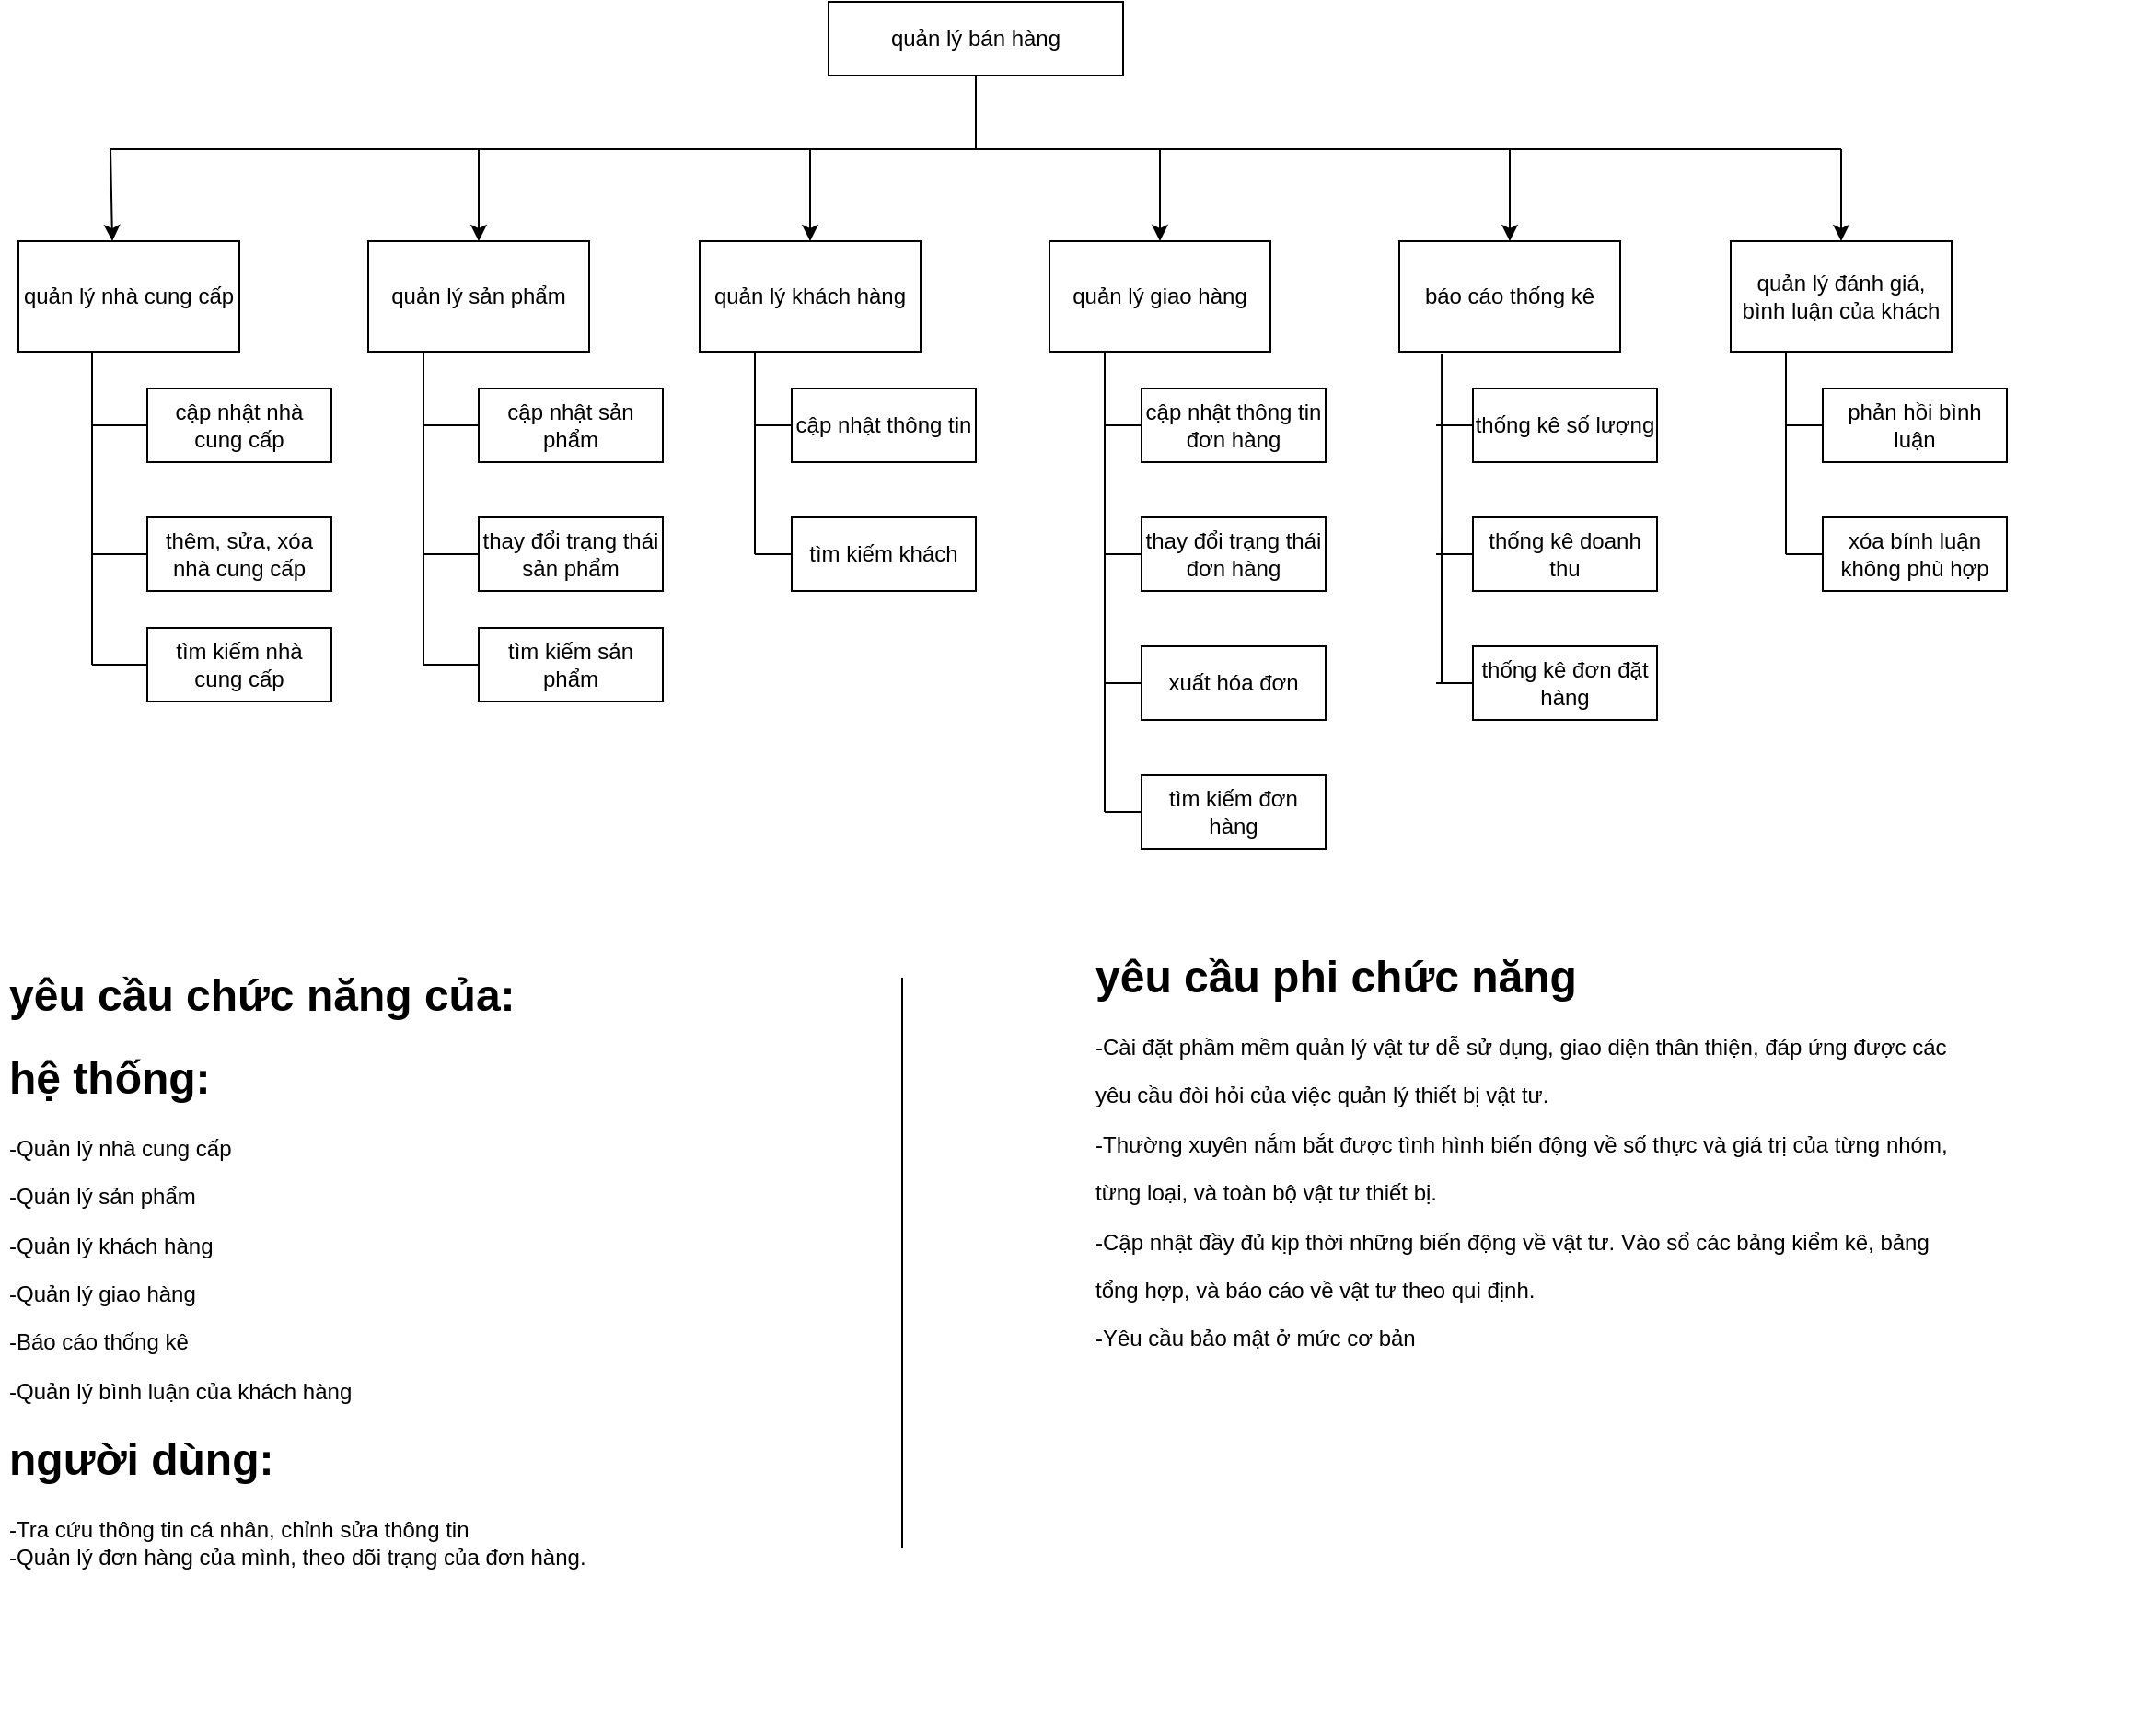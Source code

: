 <mxfile version="13.7.5" type="google"><diagram id="61rkjz9Lp1AConV59vIG" name="Page-1"><mxGraphModel dx="2157" dy="642" grid="1" gridSize="10" guides="1" tooltips="1" connect="1" arrows="1" fold="1" page="1" pageScale="1" pageWidth="827" pageHeight="1169" math="0" shadow="0"><root><mxCell id="0"/><mxCell id="1" parent="0"/><mxCell id="kTmqHJCevsjbYoyHa1JA-1" value="quản lý bán hàng" style="rounded=0;whiteSpace=wrap;html=1;" parent="1" vertex="1"><mxGeometry x="360" y="80" width="160" height="40" as="geometry"/></mxCell><mxCell id="kTmqHJCevsjbYoyHa1JA-2" style="edgeStyle=orthogonalEdgeStyle;rounded=0;orthogonalLoop=1;jettySize=auto;html=1;exitX=0.5;exitY=1;exitDx=0;exitDy=0;" parent="1" source="kTmqHJCevsjbYoyHa1JA-1" target="kTmqHJCevsjbYoyHa1JA-1" edge="1"><mxGeometry relative="1" as="geometry"/></mxCell><mxCell id="kTmqHJCevsjbYoyHa1JA-3" value="quản lý sản phẩm" style="rounded=0;whiteSpace=wrap;html=1;" parent="1" vertex="1"><mxGeometry x="110" y="210" width="120" height="60" as="geometry"/></mxCell><mxCell id="kTmqHJCevsjbYoyHa1JA-4" value="quản lý khách hàng" style="rounded=0;whiteSpace=wrap;html=1;" parent="1" vertex="1"><mxGeometry x="290" y="210" width="120" height="60" as="geometry"/></mxCell><mxCell id="kTmqHJCevsjbYoyHa1JA-5" value="quản lý giao hàng" style="rounded=0;whiteSpace=wrap;html=1;" parent="1" vertex="1"><mxGeometry x="480" y="210" width="120" height="60" as="geometry"/></mxCell><mxCell id="kTmqHJCevsjbYoyHa1JA-6" value="báo cáo thống kê" style="rounded=0;whiteSpace=wrap;html=1;" parent="1" vertex="1"><mxGeometry x="670" y="210" width="120" height="60" as="geometry"/></mxCell><mxCell id="kTmqHJCevsjbYoyHa1JA-7" value="" style="endArrow=none;html=1;" parent="1" edge="1"><mxGeometry width="50" height="50" relative="1" as="geometry"><mxPoint x="-30" y="160" as="sourcePoint"/><mxPoint x="910" y="160" as="targetPoint"/></mxGeometry></mxCell><mxCell id="kTmqHJCevsjbYoyHa1JA-9" value="" style="endArrow=classic;html=1;entryX=0.5;entryY=0;entryDx=0;entryDy=0;" parent="1" target="kTmqHJCevsjbYoyHa1JA-3" edge="1"><mxGeometry width="50" height="50" relative="1" as="geometry"><mxPoint x="170" y="160" as="sourcePoint"/><mxPoint x="440" y="390" as="targetPoint"/></mxGeometry></mxCell><mxCell id="kTmqHJCevsjbYoyHa1JA-10" value="" style="endArrow=classic;html=1;entryX=0.5;entryY=0;entryDx=0;entryDy=0;" parent="1" target="kTmqHJCevsjbYoyHa1JA-4" edge="1"><mxGeometry width="50" height="50" relative="1" as="geometry"><mxPoint x="350" y="160" as="sourcePoint"/><mxPoint x="440" y="390" as="targetPoint"/></mxGeometry></mxCell><mxCell id="kTmqHJCevsjbYoyHa1JA-11" value="" style="endArrow=classic;html=1;entryX=0.5;entryY=0;entryDx=0;entryDy=0;" parent="1" target="kTmqHJCevsjbYoyHa1JA-5" edge="1"><mxGeometry width="50" height="50" relative="1" as="geometry"><mxPoint x="540" y="160" as="sourcePoint"/><mxPoint x="550" y="210" as="targetPoint"/></mxGeometry></mxCell><mxCell id="kTmqHJCevsjbYoyHa1JA-12" value="" style="endArrow=classic;html=1;entryX=0.5;entryY=0;entryDx=0;entryDy=0;" parent="1" target="kTmqHJCevsjbYoyHa1JA-6" edge="1"><mxGeometry width="50" height="50" relative="1" as="geometry"><mxPoint x="730" y="160" as="sourcePoint"/><mxPoint x="440" y="390" as="targetPoint"/></mxGeometry></mxCell><mxCell id="kTmqHJCevsjbYoyHa1JA-13" value="" style="endArrow=none;html=1;" parent="1" edge="1"><mxGeometry width="50" height="50" relative="1" as="geometry"><mxPoint x="440" y="120" as="sourcePoint"/><mxPoint x="440" y="160" as="targetPoint"/></mxGeometry></mxCell><mxCell id="kTmqHJCevsjbYoyHa1JA-17" value="cập nhật thông tin" style="rounded=0;whiteSpace=wrap;html=1;" parent="1" vertex="1"><mxGeometry x="340" y="290" width="100" height="40" as="geometry"/></mxCell><mxCell id="kTmqHJCevsjbYoyHa1JA-18" value="cập nhật sản phẩm" style="rounded=0;whiteSpace=wrap;html=1;" parent="1" vertex="1"><mxGeometry x="170" y="290" width="100" height="40" as="geometry"/></mxCell><mxCell id="kTmqHJCevsjbYoyHa1JA-22" value="cập nhật thông tin đơn hàng" style="rounded=0;whiteSpace=wrap;html=1;" parent="1" vertex="1"><mxGeometry x="530" y="290" width="100" height="40" as="geometry"/></mxCell><mxCell id="kTmqHJCevsjbYoyHa1JA-23" value="thay đổi trạng thái đơn hàng" style="rounded=0;whiteSpace=wrap;html=1;" parent="1" vertex="1"><mxGeometry x="530" y="360" width="100" height="40" as="geometry"/></mxCell><mxCell id="kTmqHJCevsjbYoyHa1JA-26" value="thống kê số lượng" style="rounded=0;whiteSpace=wrap;html=1;" parent="1" vertex="1"><mxGeometry x="710" y="290" width="100" height="40" as="geometry"/></mxCell><mxCell id="kTmqHJCevsjbYoyHa1JA-27" value="thống kê doanh thu" style="rounded=0;whiteSpace=wrap;html=1;" parent="1" vertex="1"><mxGeometry x="710" y="360" width="100" height="40" as="geometry"/></mxCell><mxCell id="kTmqHJCevsjbYoyHa1JA-28" value="thống kê đơn đặt hàng" style="rounded=0;whiteSpace=wrap;html=1;" parent="1" vertex="1"><mxGeometry x="710" y="430" width="100" height="40" as="geometry"/></mxCell><mxCell id="kTmqHJCevsjbYoyHa1JA-30" value="" style="endArrow=none;html=1;exitX=0.25;exitY=1;exitDx=0;exitDy=0;" parent="1" source="kTmqHJCevsjbYoyHa1JA-4" edge="1"><mxGeometry width="50" height="50" relative="1" as="geometry"><mxPoint x="400" y="430" as="sourcePoint"/><mxPoint x="320" y="380" as="targetPoint"/></mxGeometry></mxCell><mxCell id="kTmqHJCevsjbYoyHa1JA-31" value="" style="endArrow=none;html=1;exitX=0.25;exitY=1;exitDx=0;exitDy=0;" parent="1" source="kTmqHJCevsjbYoyHa1JA-3" edge="1"><mxGeometry width="50" height="50" relative="1" as="geometry"><mxPoint x="400" y="430" as="sourcePoint"/><mxPoint x="140" y="440" as="targetPoint"/></mxGeometry></mxCell><mxCell id="kTmqHJCevsjbYoyHa1JA-32" value="" style="endArrow=none;html=1;exitX=0.25;exitY=1;exitDx=0;exitDy=0;" parent="1" source="kTmqHJCevsjbYoyHa1JA-5" edge="1"><mxGeometry width="50" height="50" relative="1" as="geometry"><mxPoint x="400" y="430" as="sourcePoint"/><mxPoint x="510" y="520" as="targetPoint"/></mxGeometry></mxCell><mxCell id="kTmqHJCevsjbYoyHa1JA-34" value="" style="endArrow=none;html=1;entryX=0.192;entryY=1.017;entryDx=0;entryDy=0;entryPerimeter=0;" parent="1" target="kTmqHJCevsjbYoyHa1JA-6" edge="1"><mxGeometry width="50" height="50" relative="1" as="geometry"><mxPoint x="693" y="450" as="sourcePoint"/><mxPoint x="450" y="380" as="targetPoint"/></mxGeometry></mxCell><mxCell id="kTmqHJCevsjbYoyHa1JA-35" value="" style="endArrow=none;html=1;exitX=0;exitY=0.5;exitDx=0;exitDy=0;" parent="1" source="kTmqHJCevsjbYoyHa1JA-26" edge="1"><mxGeometry width="50" height="50" relative="1" as="geometry"><mxPoint x="400" y="400" as="sourcePoint"/><mxPoint x="690" y="310" as="targetPoint"/></mxGeometry></mxCell><mxCell id="kTmqHJCevsjbYoyHa1JA-37" value="" style="endArrow=none;html=1;exitX=0;exitY=0.5;exitDx=0;exitDy=0;" parent="1" source="kTmqHJCevsjbYoyHa1JA-28" edge="1"><mxGeometry width="50" height="50" relative="1" as="geometry"><mxPoint x="700" y="550" as="sourcePoint"/><mxPoint x="690" y="450" as="targetPoint"/></mxGeometry></mxCell><mxCell id="kTmqHJCevsjbYoyHa1JA-38" value="" style="endArrow=none;html=1;exitX=0;exitY=0.5;exitDx=0;exitDy=0;" parent="1" source="kTmqHJCevsjbYoyHa1JA-27" edge="1"><mxGeometry width="50" height="50" relative="1" as="geometry"><mxPoint x="690" y="580" as="sourcePoint"/><mxPoint x="690" y="380" as="targetPoint"/></mxGeometry></mxCell><mxCell id="kTmqHJCevsjbYoyHa1JA-41" value="" style="endArrow=none;html=1;entryX=0;entryY=0.5;entryDx=0;entryDy=0;" parent="1" target="kTmqHJCevsjbYoyHa1JA-17" edge="1"><mxGeometry width="50" height="50" relative="1" as="geometry"><mxPoint x="320" y="310" as="sourcePoint"/><mxPoint x="440" y="210" as="targetPoint"/></mxGeometry></mxCell><mxCell id="kTmqHJCevsjbYoyHa1JA-45" value="" style="endArrow=none;html=1;" parent="1" edge="1"><mxGeometry width="50" height="50" relative="1" as="geometry"><mxPoint x="140" y="310" as="sourcePoint"/><mxPoint x="170" y="310" as="targetPoint"/></mxGeometry></mxCell><mxCell id="kTmqHJCevsjbYoyHa1JA-46" value="" style="endArrow=none;html=1;exitX=0;exitY=0.5;exitDx=0;exitDy=0;" parent="1" source="kTmqHJCevsjbYoyHa1JA-22" edge="1"><mxGeometry width="50" height="50" relative="1" as="geometry"><mxPoint x="400" y="390" as="sourcePoint"/><mxPoint x="510" y="310" as="targetPoint"/></mxGeometry></mxCell><mxCell id="kTmqHJCevsjbYoyHa1JA-47" value="" style="endArrow=none;html=1;exitX=0;exitY=0.5;exitDx=0;exitDy=0;" parent="1" source="kTmqHJCevsjbYoyHa1JA-23" edge="1"><mxGeometry width="50" height="50" relative="1" as="geometry"><mxPoint x="400" y="390" as="sourcePoint"/><mxPoint x="510" y="380" as="targetPoint"/></mxGeometry></mxCell><mxCell id="phVmAIVQuDpJWwnpsCzK-1" value="xuất hóa đơn" style="rounded=0;whiteSpace=wrap;html=1;" vertex="1" parent="1"><mxGeometry x="530" y="430" width="100" height="40" as="geometry"/></mxCell><mxCell id="phVmAIVQuDpJWwnpsCzK-2" value="" style="endArrow=none;html=1;exitX=0;exitY=0.5;exitDx=0;exitDy=0;" edge="1" source="phVmAIVQuDpJWwnpsCzK-1" parent="1"><mxGeometry width="50" height="50" relative="1" as="geometry"><mxPoint x="400" y="460" as="sourcePoint"/><mxPoint x="510" y="450" as="targetPoint"/></mxGeometry></mxCell><mxCell id="phVmAIVQuDpJWwnpsCzK-3" value="thay đổi trạng thái sản phẩm" style="rounded=0;whiteSpace=wrap;html=1;" vertex="1" parent="1"><mxGeometry x="170" y="360" width="100" height="40" as="geometry"/></mxCell><mxCell id="phVmAIVQuDpJWwnpsCzK-4" value="" style="endArrow=none;html=1;" edge="1" parent="1"><mxGeometry width="50" height="50" relative="1" as="geometry"><mxPoint x="140" y="380" as="sourcePoint"/><mxPoint x="170" y="380" as="targetPoint"/></mxGeometry></mxCell><mxCell id="phVmAIVQuDpJWwnpsCzK-5" value="" style="endArrow=classic;html=1;entryX=0.425;entryY=0;entryDx=0;entryDy=0;entryPerimeter=0;" edge="1" parent="1" target="phVmAIVQuDpJWwnpsCzK-6"><mxGeometry width="50" height="50" relative="1" as="geometry"><mxPoint x="-30" y="160" as="sourcePoint"/><mxPoint x="-30" y="200" as="targetPoint"/></mxGeometry></mxCell><mxCell id="phVmAIVQuDpJWwnpsCzK-6" value="quản lý nhà cung cấp" style="rounded=0;whiteSpace=wrap;html=1;" vertex="1" parent="1"><mxGeometry x="-80" y="210" width="120" height="60" as="geometry"/></mxCell><mxCell id="phVmAIVQuDpJWwnpsCzK-7" value="cập nhật nhà cung cấp" style="rounded=0;whiteSpace=wrap;html=1;" vertex="1" parent="1"><mxGeometry x="-10" y="290" width="100" height="40" as="geometry"/></mxCell><mxCell id="phVmAIVQuDpJWwnpsCzK-8" value="" style="endArrow=none;html=1;exitX=0.25;exitY=1;exitDx=0;exitDy=0;" edge="1" parent="1"><mxGeometry width="50" height="50" relative="1" as="geometry"><mxPoint x="-40" y="270" as="sourcePoint"/><mxPoint x="-40" y="440" as="targetPoint"/></mxGeometry></mxCell><mxCell id="phVmAIVQuDpJWwnpsCzK-9" value="" style="endArrow=none;html=1;" edge="1" parent="1"><mxGeometry width="50" height="50" relative="1" as="geometry"><mxPoint x="-40" y="310" as="sourcePoint"/><mxPoint x="-10" y="310" as="targetPoint"/></mxGeometry></mxCell><mxCell id="phVmAIVQuDpJWwnpsCzK-10" value="thêm, sửa, xóa nhà cung cấp" style="rounded=0;whiteSpace=wrap;html=1;" vertex="1" parent="1"><mxGeometry x="-10" y="360" width="100" height="40" as="geometry"/></mxCell><mxCell id="phVmAIVQuDpJWwnpsCzK-11" value="" style="endArrow=none;html=1;" edge="1" parent="1"><mxGeometry width="50" height="50" relative="1" as="geometry"><mxPoint x="-40" y="380" as="sourcePoint"/><mxPoint x="-10" y="380" as="targetPoint"/></mxGeometry></mxCell><mxCell id="phVmAIVQuDpJWwnpsCzK-12" value="quản lý đánh giá, bình luận của khách" style="rounded=0;whiteSpace=wrap;html=1;" vertex="1" parent="1"><mxGeometry x="850" y="210" width="120" height="60" as="geometry"/></mxCell><mxCell id="phVmAIVQuDpJWwnpsCzK-13" value="" style="endArrow=classic;html=1;entryX=0.5;entryY=0;entryDx=0;entryDy=0;" edge="1" target="phVmAIVQuDpJWwnpsCzK-12" parent="1"><mxGeometry width="50" height="50" relative="1" as="geometry"><mxPoint x="910" y="160" as="sourcePoint"/><mxPoint x="1000" y="390" as="targetPoint"/></mxGeometry></mxCell><mxCell id="phVmAIVQuDpJWwnpsCzK-14" value="phản hồi bình luận" style="rounded=0;whiteSpace=wrap;html=1;" vertex="1" parent="1"><mxGeometry x="900" y="290" width="100" height="40" as="geometry"/></mxCell><mxCell id="phVmAIVQuDpJWwnpsCzK-15" value="" style="endArrow=none;html=1;exitX=0.25;exitY=1;exitDx=0;exitDy=0;" edge="1" source="phVmAIVQuDpJWwnpsCzK-12" parent="1"><mxGeometry width="50" height="50" relative="1" as="geometry"><mxPoint x="960" y="430" as="sourcePoint"/><mxPoint x="880" y="380" as="targetPoint"/></mxGeometry></mxCell><mxCell id="phVmAIVQuDpJWwnpsCzK-16" value="" style="endArrow=none;html=1;entryX=0;entryY=0.5;entryDx=0;entryDy=0;" edge="1" target="phVmAIVQuDpJWwnpsCzK-14" parent="1"><mxGeometry width="50" height="50" relative="1" as="geometry"><mxPoint x="880" y="310" as="sourcePoint"/><mxPoint x="1000" y="210" as="targetPoint"/></mxGeometry></mxCell><mxCell id="phVmAIVQuDpJWwnpsCzK-17" value="tìm kiếm đơn hàng" style="rounded=0;whiteSpace=wrap;html=1;" vertex="1" parent="1"><mxGeometry x="530" y="500" width="100" height="40" as="geometry"/></mxCell><mxCell id="phVmAIVQuDpJWwnpsCzK-18" value="" style="endArrow=none;html=1;exitX=0;exitY=0.5;exitDx=0;exitDy=0;" edge="1" source="phVmAIVQuDpJWwnpsCzK-17" parent="1"><mxGeometry width="50" height="50" relative="1" as="geometry"><mxPoint x="400" y="530" as="sourcePoint"/><mxPoint x="510" y="520" as="targetPoint"/></mxGeometry></mxCell><mxCell id="phVmAIVQuDpJWwnpsCzK-19" value="tìm kiếm khách" style="rounded=0;whiteSpace=wrap;html=1;" vertex="1" parent="1"><mxGeometry x="340" y="360" width="100" height="40" as="geometry"/></mxCell><mxCell id="phVmAIVQuDpJWwnpsCzK-20" value="" style="endArrow=none;html=1;exitX=0;exitY=0.5;exitDx=0;exitDy=0;" edge="1" source="phVmAIVQuDpJWwnpsCzK-19" parent="1"><mxGeometry width="50" height="50" relative="1" as="geometry"><mxPoint x="210" y="390" as="sourcePoint"/><mxPoint x="320" y="380" as="targetPoint"/></mxGeometry></mxCell><mxCell id="phVmAIVQuDpJWwnpsCzK-21" value="tìm kiếm sản phẩm" style="rounded=0;whiteSpace=wrap;html=1;" vertex="1" parent="1"><mxGeometry x="170" y="420" width="100" height="40" as="geometry"/></mxCell><mxCell id="phVmAIVQuDpJWwnpsCzK-22" value="" style="endArrow=none;html=1;exitX=0;exitY=0.5;exitDx=0;exitDy=0;" edge="1" source="phVmAIVQuDpJWwnpsCzK-21" parent="1"><mxGeometry width="50" height="50" relative="1" as="geometry"><mxPoint x="40" y="450" as="sourcePoint"/><mxPoint x="140" y="440" as="targetPoint"/></mxGeometry></mxCell><mxCell id="phVmAIVQuDpJWwnpsCzK-23" value="tìm kiếm nhà cung cấp" style="rounded=0;whiteSpace=wrap;html=1;" vertex="1" parent="1"><mxGeometry x="-10" y="420" width="100" height="40" as="geometry"/></mxCell><mxCell id="phVmAIVQuDpJWwnpsCzK-24" value="" style="endArrow=none;html=1;exitX=0;exitY=0.5;exitDx=0;exitDy=0;" edge="1" source="phVmAIVQuDpJWwnpsCzK-23" parent="1"><mxGeometry width="50" height="50" relative="1" as="geometry"><mxPoint x="-140" y="450" as="sourcePoint"/><mxPoint x="-40" y="440" as="targetPoint"/></mxGeometry></mxCell><mxCell id="phVmAIVQuDpJWwnpsCzK-25" value="&lt;h1&gt;yêu cầu chức năng của:&amp;nbsp;&lt;/h1&gt;&lt;h1&gt;hệ thống:&amp;nbsp; &amp;nbsp; &amp;nbsp; &amp;nbsp; &amp;nbsp; &amp;nbsp; &amp;nbsp; &amp;nbsp; &amp;nbsp; &amp;nbsp; &amp;nbsp;&lt;/h1&gt;&lt;p&gt;-Quản lý nhà cung cấp&lt;/p&gt;&lt;p&gt;-Quản lý sản phẩm&lt;/p&gt;&lt;p&gt;-Quản lý khách hàng&lt;/p&gt;&lt;p&gt;-Quản lý giao hàng&lt;/p&gt;&lt;p&gt;-Báo cáo thống kê&lt;/p&gt;&lt;p&gt;-Quản lý bình luận của khách hàng&lt;/p&gt;&lt;h1&gt;người dùng:&lt;/h1&gt;&lt;div&gt;-Tra cứu thông tin cá nhân, chỉnh sửa thông tin&lt;/div&gt;&lt;div&gt;-Quản lý đơn hàng của mình, theo dõi trạng của đơn hàng.&lt;/div&gt;" style="text;html=1;strokeColor=none;fillColor=none;spacing=5;spacingTop=-20;whiteSpace=wrap;overflow=hidden;rounded=0;" vertex="1" parent="1"><mxGeometry x="-90" y="600" width="460" height="410" as="geometry"/></mxCell><mxCell id="phVmAIVQuDpJWwnpsCzK-26" value="&lt;h1&gt;yêu cầu phi chức năng&lt;/h1&gt;&lt;p&gt;-Cài đặt phầm mềm quản lý vật tư dễ sử dụng, giao diện thân thiện, đáp ứng được các&lt;/p&gt;&lt;p&gt;yêu cầu đòi hỏi của việc quản lý thiết bị vật tư.&lt;/p&gt;&lt;p&gt;-Thường xuyên nắm bắt được tình hình biến động về số thực và giá trị của từng nhóm,&lt;/p&gt;&lt;p&gt;từng loại, và toàn bộ vật tư thiết bị.&lt;/p&gt;&lt;p&gt;-Cập nhật đầy đủ kịp thời những biến động về vật tư. Vào sổ các bảng kiểm kê, bảng&lt;/p&gt;&lt;p&gt;tổng hợp, và báo cáo về vật tư theo qui định.&lt;/p&gt;&lt;p&gt;-Yêu cầu bảo mật ở mức cơ bản&lt;br&gt;&lt;/p&gt;" style="text;html=1;strokeColor=none;fillColor=none;spacing=5;spacingTop=-20;whiteSpace=wrap;overflow=hidden;rounded=0;" vertex="1" parent="1"><mxGeometry x="500" y="590" width="580" height="330" as="geometry"/></mxCell><mxCell id="phVmAIVQuDpJWwnpsCzK-27" value="" style="endArrow=none;html=1;" edge="1" parent="1"><mxGeometry width="50" height="50" relative="1" as="geometry"><mxPoint x="400" y="610" as="sourcePoint"/><mxPoint x="400" y="920" as="targetPoint"/></mxGeometry></mxCell><mxCell id="phVmAIVQuDpJWwnpsCzK-28" value="xóa bính luận không phù hợp" style="rounded=0;whiteSpace=wrap;html=1;" vertex="1" parent="1"><mxGeometry x="900" y="360" width="100" height="40" as="geometry"/></mxCell><mxCell id="phVmAIVQuDpJWwnpsCzK-29" value="" style="endArrow=none;html=1;entryX=0;entryY=0.5;entryDx=0;entryDy=0;" edge="1" target="phVmAIVQuDpJWwnpsCzK-28" parent="1"><mxGeometry width="50" height="50" relative="1" as="geometry"><mxPoint x="880" y="380" as="sourcePoint"/><mxPoint x="1000" y="280" as="targetPoint"/></mxGeometry></mxCell></root></mxGraphModel></diagram></mxfile>
